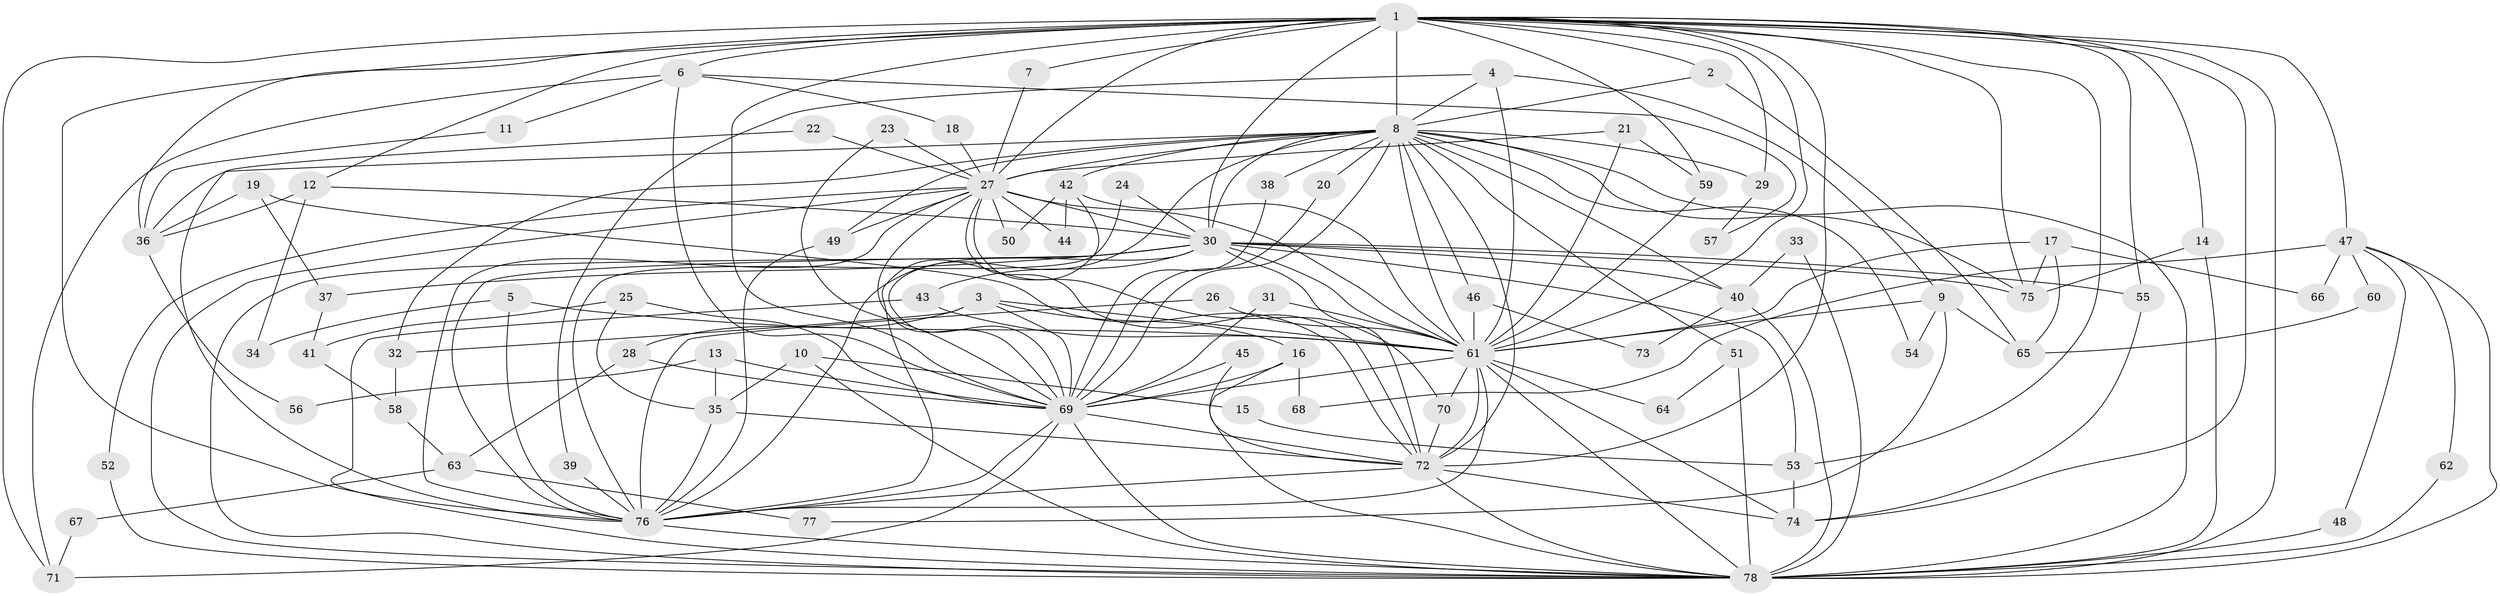 // original degree distribution, {16: 0.009009009009009009, 22: 0.009009009009009009, 25: 0.009009009009009009, 19: 0.009009009009009009, 18: 0.009009009009009009, 20: 0.009009009009009009, 31: 0.009009009009009009, 21: 0.009009009009009009, 17: 0.009009009009009009, 23: 0.009009009009009009, 3: 0.22522522522522523, 5: 0.07207207207207207, 6: 0.018018018018018018, 7: 0.009009009009009009, 2: 0.5225225225225225, 4: 0.05405405405405406, 8: 0.009009009009009009}
// Generated by graph-tools (version 1.1) at 2025/36/03/04/25 23:36:17]
// undirected, 78 vertices, 189 edges
graph export_dot {
  node [color=gray90,style=filled];
  1;
  2;
  3;
  4;
  5;
  6;
  7;
  8;
  9;
  10;
  11;
  12;
  13;
  14;
  15;
  16;
  17;
  18;
  19;
  20;
  21;
  22;
  23;
  24;
  25;
  26;
  27;
  28;
  29;
  30;
  31;
  32;
  33;
  34;
  35;
  36;
  37;
  38;
  39;
  40;
  41;
  42;
  43;
  44;
  45;
  46;
  47;
  48;
  49;
  50;
  51;
  52;
  53;
  54;
  55;
  56;
  57;
  58;
  59;
  60;
  61;
  62;
  63;
  64;
  65;
  66;
  67;
  68;
  69;
  70;
  71;
  72;
  73;
  74;
  75;
  76;
  77;
  78;
  1 -- 2 [weight=1.0];
  1 -- 6 [weight=1.0];
  1 -- 7 [weight=1.0];
  1 -- 8 [weight=2.0];
  1 -- 12 [weight=2.0];
  1 -- 14 [weight=1.0];
  1 -- 27 [weight=2.0];
  1 -- 29 [weight=1.0];
  1 -- 30 [weight=3.0];
  1 -- 36 [weight=1.0];
  1 -- 47 [weight=2.0];
  1 -- 53 [weight=1.0];
  1 -- 55 [weight=1.0];
  1 -- 59 [weight=1.0];
  1 -- 61 [weight=2.0];
  1 -- 69 [weight=2.0];
  1 -- 71 [weight=1.0];
  1 -- 72 [weight=2.0];
  1 -- 74 [weight=1.0];
  1 -- 75 [weight=1.0];
  1 -- 76 [weight=3.0];
  1 -- 78 [weight=3.0];
  2 -- 8 [weight=1.0];
  2 -- 65 [weight=1.0];
  3 -- 16 [weight=1.0];
  3 -- 28 [weight=1.0];
  3 -- 32 [weight=1.0];
  3 -- 61 [weight=1.0];
  3 -- 69 [weight=1.0];
  4 -- 8 [weight=1.0];
  4 -- 9 [weight=1.0];
  4 -- 39 [weight=1.0];
  4 -- 61 [weight=1.0];
  5 -- 34 [weight=1.0];
  5 -- 61 [weight=1.0];
  5 -- 76 [weight=1.0];
  6 -- 11 [weight=1.0];
  6 -- 18 [weight=1.0];
  6 -- 57 [weight=1.0];
  6 -- 69 [weight=1.0];
  6 -- 71 [weight=1.0];
  7 -- 27 [weight=1.0];
  8 -- 20 [weight=1.0];
  8 -- 27 [weight=2.0];
  8 -- 29 [weight=1.0];
  8 -- 30 [weight=2.0];
  8 -- 32 [weight=1.0];
  8 -- 36 [weight=1.0];
  8 -- 38 [weight=1.0];
  8 -- 40 [weight=1.0];
  8 -- 42 [weight=1.0];
  8 -- 46 [weight=1.0];
  8 -- 49 [weight=1.0];
  8 -- 51 [weight=1.0];
  8 -- 54 [weight=1.0];
  8 -- 61 [weight=2.0];
  8 -- 69 [weight=2.0];
  8 -- 72 [weight=2.0];
  8 -- 75 [weight=1.0];
  8 -- 76 [weight=1.0];
  8 -- 78 [weight=1.0];
  9 -- 54 [weight=1.0];
  9 -- 61 [weight=1.0];
  9 -- 65 [weight=1.0];
  9 -- 77 [weight=1.0];
  10 -- 15 [weight=1.0];
  10 -- 35 [weight=1.0];
  10 -- 78 [weight=1.0];
  11 -- 36 [weight=1.0];
  12 -- 30 [weight=1.0];
  12 -- 34 [weight=1.0];
  12 -- 36 [weight=1.0];
  13 -- 35 [weight=1.0];
  13 -- 56 [weight=1.0];
  13 -- 69 [weight=1.0];
  14 -- 75 [weight=1.0];
  14 -- 78 [weight=1.0];
  15 -- 53 [weight=1.0];
  16 -- 68 [weight=1.0];
  16 -- 69 [weight=1.0];
  16 -- 78 [weight=1.0];
  17 -- 61 [weight=1.0];
  17 -- 65 [weight=1.0];
  17 -- 66 [weight=1.0];
  17 -- 75 [weight=1.0];
  18 -- 27 [weight=1.0];
  19 -- 36 [weight=1.0];
  19 -- 37 [weight=1.0];
  19 -- 72 [weight=1.0];
  20 -- 69 [weight=1.0];
  21 -- 27 [weight=1.0];
  21 -- 59 [weight=1.0];
  21 -- 61 [weight=1.0];
  22 -- 27 [weight=1.0];
  22 -- 76 [weight=1.0];
  23 -- 27 [weight=1.0];
  23 -- 69 [weight=1.0];
  24 -- 30 [weight=1.0];
  24 -- 76 [weight=1.0];
  25 -- 35 [weight=1.0];
  25 -- 41 [weight=1.0];
  25 -- 69 [weight=1.0];
  26 -- 61 [weight=1.0];
  26 -- 76 [weight=1.0];
  27 -- 30 [weight=1.0];
  27 -- 44 [weight=1.0];
  27 -- 49 [weight=1.0];
  27 -- 50 [weight=1.0];
  27 -- 52 [weight=1.0];
  27 -- 61 [weight=1.0];
  27 -- 69 [weight=1.0];
  27 -- 70 [weight=1.0];
  27 -- 72 [weight=1.0];
  27 -- 76 [weight=1.0];
  27 -- 78 [weight=1.0];
  28 -- 63 [weight=1.0];
  28 -- 69 [weight=1.0];
  29 -- 57 [weight=1.0];
  30 -- 37 [weight=1.0];
  30 -- 40 [weight=1.0];
  30 -- 43 [weight=1.0];
  30 -- 53 [weight=1.0];
  30 -- 55 [weight=1.0];
  30 -- 61 [weight=1.0];
  30 -- 69 [weight=1.0];
  30 -- 72 [weight=1.0];
  30 -- 75 [weight=1.0];
  30 -- 76 [weight=1.0];
  30 -- 78 [weight=1.0];
  31 -- 61 [weight=1.0];
  31 -- 69 [weight=1.0];
  32 -- 58 [weight=1.0];
  33 -- 40 [weight=1.0];
  33 -- 78 [weight=1.0];
  35 -- 72 [weight=2.0];
  35 -- 76 [weight=1.0];
  36 -- 56 [weight=1.0];
  37 -- 41 [weight=1.0];
  38 -- 69 [weight=1.0];
  39 -- 76 [weight=1.0];
  40 -- 73 [weight=1.0];
  40 -- 78 [weight=1.0];
  41 -- 58 [weight=1.0];
  42 -- 44 [weight=1.0];
  42 -- 50 [weight=1.0];
  42 -- 61 [weight=1.0];
  42 -- 76 [weight=1.0];
  43 -- 61 [weight=1.0];
  43 -- 78 [weight=1.0];
  45 -- 69 [weight=1.0];
  45 -- 72 [weight=1.0];
  46 -- 61 [weight=1.0];
  46 -- 73 [weight=1.0];
  47 -- 48 [weight=1.0];
  47 -- 60 [weight=1.0];
  47 -- 62 [weight=1.0];
  47 -- 66 [weight=1.0];
  47 -- 68 [weight=1.0];
  47 -- 78 [weight=1.0];
  48 -- 78 [weight=1.0];
  49 -- 76 [weight=1.0];
  51 -- 64 [weight=1.0];
  51 -- 78 [weight=1.0];
  52 -- 78 [weight=1.0];
  53 -- 74 [weight=1.0];
  55 -- 74 [weight=1.0];
  58 -- 63 [weight=1.0];
  59 -- 61 [weight=1.0];
  60 -- 65 [weight=1.0];
  61 -- 64 [weight=1.0];
  61 -- 69 [weight=1.0];
  61 -- 70 [weight=1.0];
  61 -- 72 [weight=1.0];
  61 -- 74 [weight=1.0];
  61 -- 76 [weight=1.0];
  61 -- 78 [weight=1.0];
  62 -- 78 [weight=1.0];
  63 -- 67 [weight=1.0];
  63 -- 77 [weight=1.0];
  67 -- 71 [weight=1.0];
  69 -- 71 [weight=1.0];
  69 -- 72 [weight=1.0];
  69 -- 76 [weight=1.0];
  69 -- 78 [weight=1.0];
  70 -- 72 [weight=1.0];
  72 -- 74 [weight=1.0];
  72 -- 76 [weight=1.0];
  72 -- 78 [weight=1.0];
  76 -- 78 [weight=1.0];
}
